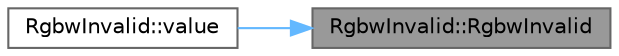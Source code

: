 digraph "RgbwInvalid::RgbwInvalid"
{
 // LATEX_PDF_SIZE
  bgcolor="transparent";
  edge [fontname=Helvetica,fontsize=10,labelfontname=Helvetica,labelfontsize=10];
  node [fontname=Helvetica,fontsize=10,shape=box,height=0.2,width=0.4];
  rankdir="RL";
  Node1 [id="Node000001",label="RgbwInvalid::RgbwInvalid",height=0.2,width=0.4,color="gray40", fillcolor="grey60", style="filled", fontcolor="black",tooltip=" "];
  Node1 -> Node2 [id="edge1_Node000001_Node000002",dir="back",color="steelblue1",style="solid",tooltip=" "];
  Node2 [id="Node000002",label="RgbwInvalid::value",height=0.2,width=0.4,color="grey40", fillcolor="white", style="filled",URL="$d3/dbb/struct_rgbw_invalid_ad6d0a9d5a37ed924ad856d1340170978.html#ad6d0a9d5a37ed924ad856d1340170978",tooltip=" "];
}

